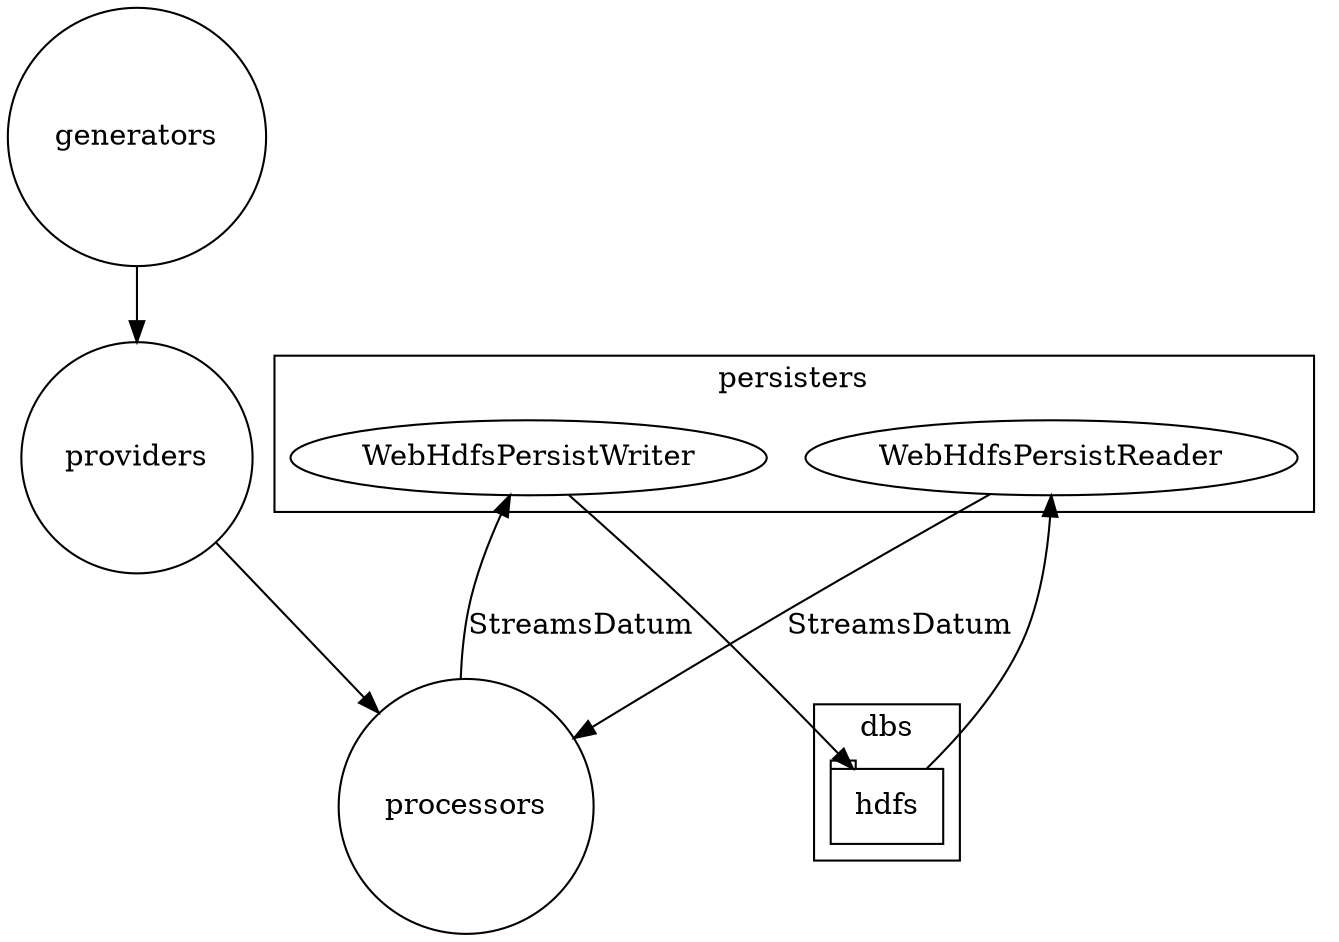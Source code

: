 digraph g {

  graph [compound = true];

  //presentation
  splines = true;
  overlap = false;
  rankdir = TB;

  generators [label="generators", shape="circle"];
  providers [label="providers", shape="circle"];
  processors [label="processors", shape="circle"];

  subgraph cluster_persisters {
    label="persisters";
    persisters_hdfs_reader [label="WebHdfsPersistReader"]
    persisters_hdfs_writer [label="WebHdfsPersistWriter"]
  }

  subgraph cluster_dbs {
    label="dbs";
    hdfs [label="hdfs", shape="tab"]
  }

  generators -> providers
  providers -> processors
  processors -> persisters_hdfs_writer [label="StreamsDatum"]
  persisters_hdfs_reader -> processors [label="StreamsDatum"]
  hdfs -> persisters_hdfs_reader
  persisters_hdfs_writer -> hdfs

}
